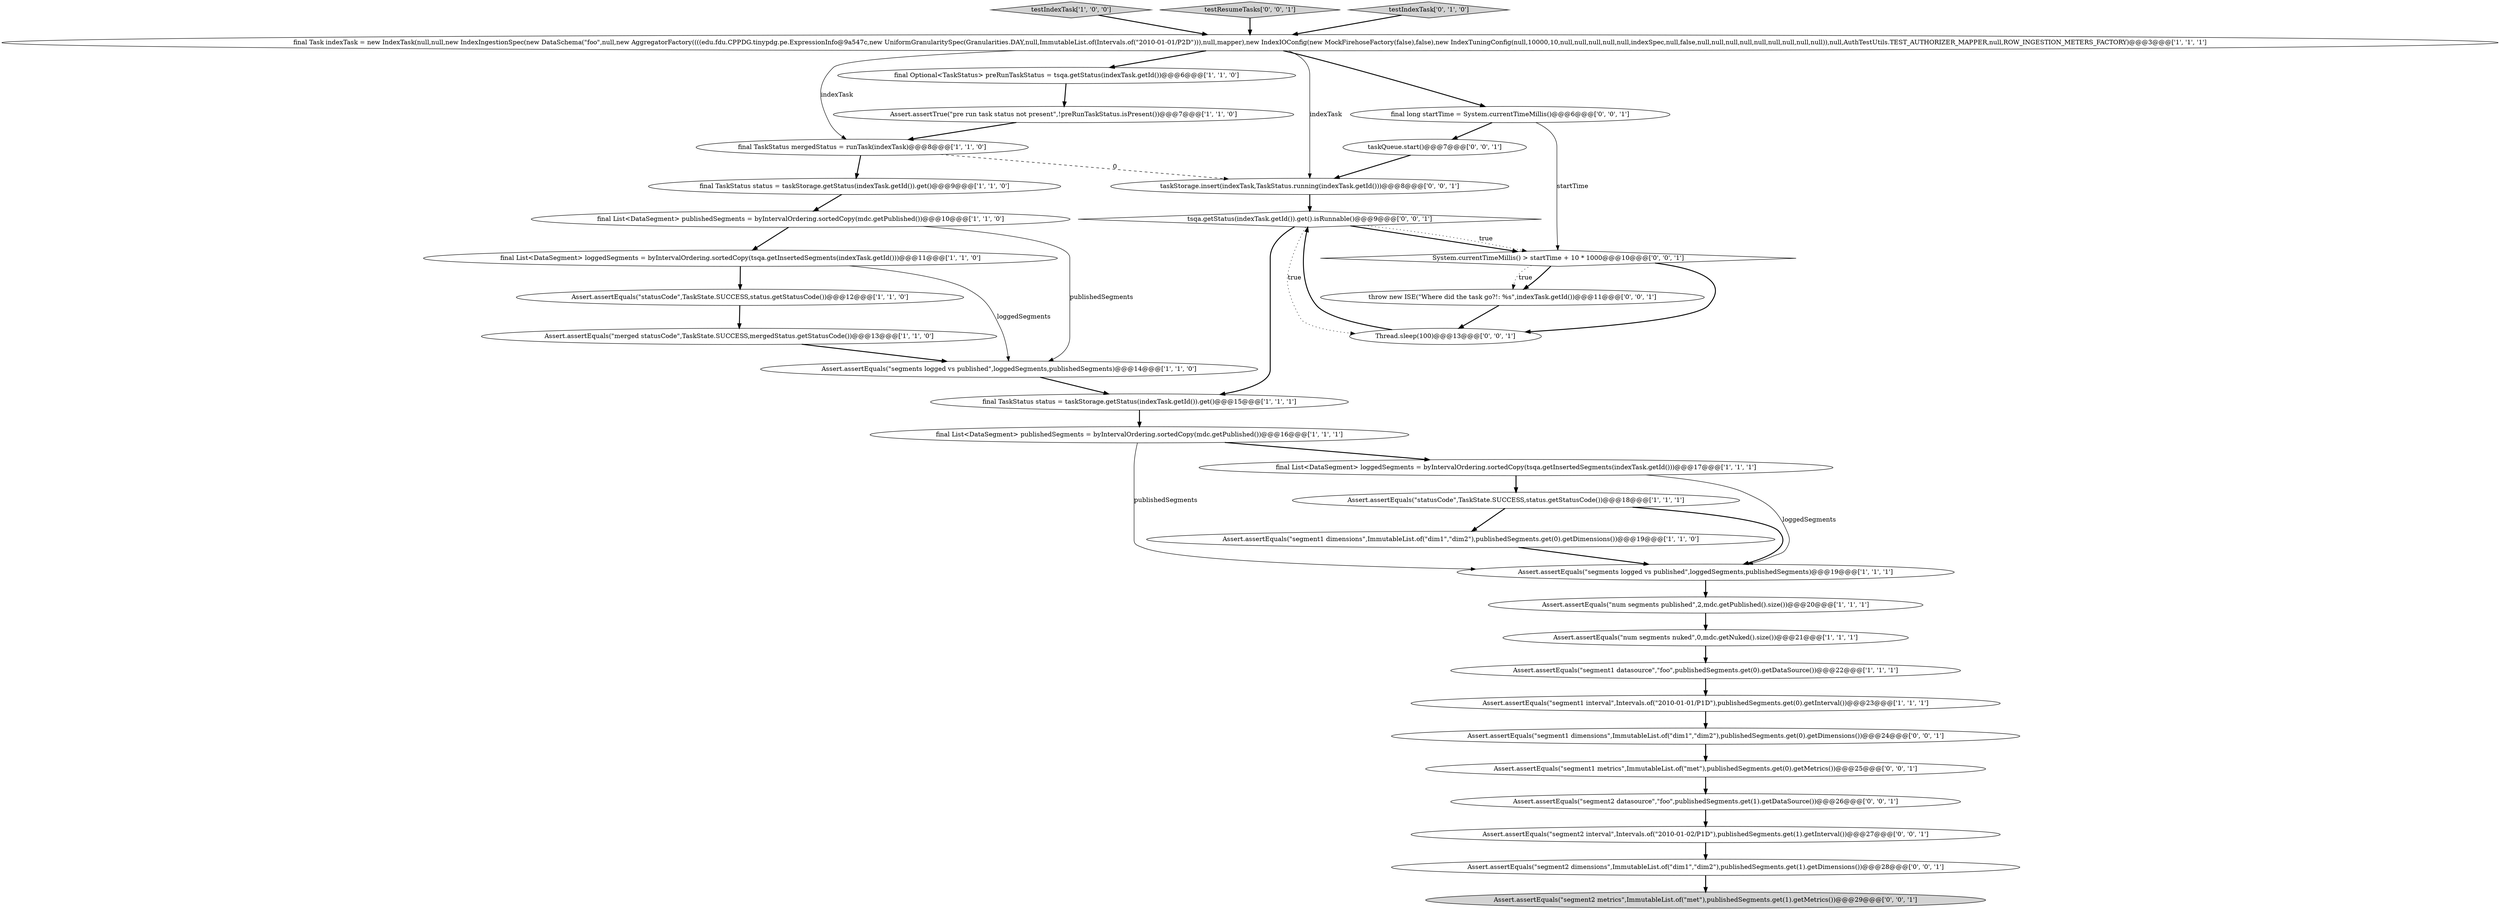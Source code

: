 digraph {
15 [style = filled, label = "final List<DataSegment> publishedSegments = byIntervalOrdering.sortedCopy(mdc.getPublished())@@@16@@@['1', '1', '1']", fillcolor = white, shape = ellipse image = "AAA0AAABBB1BBB"];
30 [style = filled, label = "Assert.assertEquals(\"segment2 metrics\",ImmutableList.of(\"met\"),publishedSegments.get(1).getMetrics())@@@29@@@['0', '0', '1']", fillcolor = lightgray, shape = ellipse image = "AAA0AAABBB3BBB"];
17 [style = filled, label = "final Task indexTask = new IndexTask(null,null,new IndexIngestionSpec(new DataSchema(\"foo\",null,new AggregatorFactory((((edu.fdu.CPPDG.tinypdg.pe.ExpressionInfo@9a547c,new UniformGranularitySpec(Granularities.DAY,null,ImmutableList.of(Intervals.of(\"2010-01-01/P2D\"))),null,mapper),new IndexIOConfig(new MockFirehoseFactory(false),false),new IndexTuningConfig(null,10000,10,null,null,null,null,null,indexSpec,null,false,null,null,null,null,null,null,null,null,null)),null,AuthTestUtils.TEST_AUTHORIZER_MAPPER,null,ROW_INGESTION_METERS_FACTORY)@@@3@@@['1', '1', '1']", fillcolor = white, shape = ellipse image = "AAA0AAABBB1BBB"];
3 [style = filled, label = "testIndexTask['1', '0', '0']", fillcolor = lightgray, shape = diamond image = "AAA0AAABBB1BBB"];
35 [style = filled, label = "Thread.sleep(100)@@@13@@@['0', '0', '1']", fillcolor = white, shape = ellipse image = "AAA0AAABBB3BBB"];
7 [style = filled, label = "Assert.assertEquals(\"segments logged vs published\",loggedSegments,publishedSegments)@@@14@@@['1', '1', '0']", fillcolor = white, shape = ellipse image = "AAA0AAABBB1BBB"];
33 [style = filled, label = "Assert.assertEquals(\"segment2 dimensions\",ImmutableList.of(\"dim1\",\"dim2\"),publishedSegments.get(1).getDimensions())@@@28@@@['0', '0', '1']", fillcolor = white, shape = ellipse image = "AAA0AAABBB3BBB"];
28 [style = filled, label = "final long startTime = System.currentTimeMillis()@@@6@@@['0', '0', '1']", fillcolor = white, shape = ellipse image = "AAA0AAABBB3BBB"];
29 [style = filled, label = "Assert.assertEquals(\"segment1 dimensions\",ImmutableList.of(\"dim1\",\"dim2\"),publishedSegments.get(0).getDimensions())@@@24@@@['0', '0', '1']", fillcolor = white, shape = ellipse image = "AAA0AAABBB3BBB"];
2 [style = filled, label = "Assert.assertEquals(\"segment1 datasource\",\"foo\",publishedSegments.get(0).getDataSource())@@@22@@@['1', '1', '1']", fillcolor = white, shape = ellipse image = "AAA0AAABBB1BBB"];
13 [style = filled, label = "final TaskStatus status = taskStorage.getStatus(indexTask.getId()).get()@@@9@@@['1', '1', '0']", fillcolor = white, shape = ellipse image = "AAA0AAABBB1BBB"];
11 [style = filled, label = "Assert.assertEquals(\"merged statusCode\",TaskState.SUCCESS,mergedStatus.getStatusCode())@@@13@@@['1', '1', '0']", fillcolor = white, shape = ellipse image = "AAA0AAABBB1BBB"];
10 [style = filled, label = "Assert.assertEquals(\"num segments nuked\",0,mdc.getNuked().size())@@@21@@@['1', '1', '1']", fillcolor = white, shape = ellipse image = "AAA0AAABBB1BBB"];
20 [style = filled, label = "Assert.assertEquals(\"segments logged vs published\",loggedSegments,publishedSegments)@@@19@@@['1', '1', '1']", fillcolor = white, shape = ellipse image = "AAA0AAABBB1BBB"];
23 [style = filled, label = "System.currentTimeMillis() > startTime + 10 * 1000@@@10@@@['0', '0', '1']", fillcolor = white, shape = diamond image = "AAA0AAABBB3BBB"];
6 [style = filled, label = "final TaskStatus status = taskStorage.getStatus(indexTask.getId()).get()@@@15@@@['1', '1', '1']", fillcolor = white, shape = ellipse image = "AAA0AAABBB1BBB"];
25 [style = filled, label = "tsqa.getStatus(indexTask.getId()).get().isRunnable()@@@9@@@['0', '0', '1']", fillcolor = white, shape = diamond image = "AAA0AAABBB3BBB"];
0 [style = filled, label = "Assert.assertEquals(\"statusCode\",TaskState.SUCCESS,status.getStatusCode())@@@18@@@['1', '1', '1']", fillcolor = white, shape = ellipse image = "AAA0AAABBB1BBB"];
34 [style = filled, label = "testResumeTasks['0', '0', '1']", fillcolor = lightgray, shape = diamond image = "AAA0AAABBB3BBB"];
5 [style = filled, label = "Assert.assertTrue(\"pre run task status not present\",!preRunTaskStatus.isPresent())@@@7@@@['1', '1', '0']", fillcolor = white, shape = ellipse image = "AAA0AAABBB1BBB"];
12 [style = filled, label = "Assert.assertEquals(\"segment1 interval\",Intervals.of(\"2010-01-01/P1D\"),publishedSegments.get(0).getInterval())@@@23@@@['1', '1', '1']", fillcolor = white, shape = ellipse image = "AAA0AAABBB1BBB"];
19 [style = filled, label = "final List<DataSegment> loggedSegments = byIntervalOrdering.sortedCopy(tsqa.getInsertedSegments(indexTask.getId()))@@@11@@@['1', '1', '0']", fillcolor = white, shape = ellipse image = "AAA0AAABBB1BBB"];
14 [style = filled, label = "final TaskStatus mergedStatus = runTask(indexTask)@@@8@@@['1', '1', '0']", fillcolor = white, shape = ellipse image = "AAA0AAABBB1BBB"];
8 [style = filled, label = "Assert.assertEquals(\"statusCode\",TaskState.SUCCESS,status.getStatusCode())@@@12@@@['1', '1', '0']", fillcolor = white, shape = ellipse image = "AAA0AAABBB1BBB"];
27 [style = filled, label = "Assert.assertEquals(\"segment2 interval\",Intervals.of(\"2010-01-02/P1D\"),publishedSegments.get(1).getInterval())@@@27@@@['0', '0', '1']", fillcolor = white, shape = ellipse image = "AAA0AAABBB3BBB"];
21 [style = filled, label = "testIndexTask['0', '1', '0']", fillcolor = lightgray, shape = diamond image = "AAA0AAABBB2BBB"];
4 [style = filled, label = "final Optional<TaskStatus> preRunTaskStatus = tsqa.getStatus(indexTask.getId())@@@6@@@['1', '1', '0']", fillcolor = white, shape = ellipse image = "AAA0AAABBB1BBB"];
22 [style = filled, label = "Assert.assertEquals(\"segment1 metrics\",ImmutableList.of(\"met\"),publishedSegments.get(0).getMetrics())@@@25@@@['0', '0', '1']", fillcolor = white, shape = ellipse image = "AAA0AAABBB3BBB"];
26 [style = filled, label = "Assert.assertEquals(\"segment2 datasource\",\"foo\",publishedSegments.get(1).getDataSource())@@@26@@@['0', '0', '1']", fillcolor = white, shape = ellipse image = "AAA0AAABBB3BBB"];
9 [style = filled, label = "final List<DataSegment> loggedSegments = byIntervalOrdering.sortedCopy(tsqa.getInsertedSegments(indexTask.getId()))@@@17@@@['1', '1', '1']", fillcolor = white, shape = ellipse image = "AAA0AAABBB1BBB"];
31 [style = filled, label = "taskStorage.insert(indexTask,TaskStatus.running(indexTask.getId()))@@@8@@@['0', '0', '1']", fillcolor = white, shape = ellipse image = "AAA0AAABBB3BBB"];
18 [style = filled, label = "final List<DataSegment> publishedSegments = byIntervalOrdering.sortedCopy(mdc.getPublished())@@@10@@@['1', '1', '0']", fillcolor = white, shape = ellipse image = "AAA0AAABBB1BBB"];
32 [style = filled, label = "throw new ISE(\"Where did the task go?!: %s\",indexTask.getId())@@@11@@@['0', '0', '1']", fillcolor = white, shape = ellipse image = "AAA0AAABBB3BBB"];
1 [style = filled, label = "Assert.assertEquals(\"segment1 dimensions\",ImmutableList.of(\"dim1\",\"dim2\"),publishedSegments.get(0).getDimensions())@@@19@@@['1', '1', '0']", fillcolor = white, shape = ellipse image = "AAA0AAABBB1BBB"];
24 [style = filled, label = "taskQueue.start()@@@7@@@['0', '0', '1']", fillcolor = white, shape = ellipse image = "AAA0AAABBB3BBB"];
16 [style = filled, label = "Assert.assertEquals(\"num segments published\",2,mdc.getPublished().size())@@@20@@@['1', '1', '1']", fillcolor = white, shape = ellipse image = "AAA0AAABBB1BBB"];
25->23 [style = bold, label=""];
19->7 [style = solid, label="loggedSegments"];
5->14 [style = bold, label=""];
23->32 [style = bold, label=""];
17->14 [style = solid, label="indexTask"];
27->33 [style = bold, label=""];
9->20 [style = solid, label="loggedSegments"];
10->2 [style = bold, label=""];
15->9 [style = bold, label=""];
25->35 [style = dotted, label="true"];
20->16 [style = bold, label=""];
6->15 [style = bold, label=""];
18->7 [style = solid, label="publishedSegments"];
4->5 [style = bold, label=""];
19->8 [style = bold, label=""];
21->17 [style = bold, label=""];
14->13 [style = bold, label=""];
7->6 [style = bold, label=""];
15->20 [style = solid, label="publishedSegments"];
9->0 [style = bold, label=""];
17->31 [style = solid, label="indexTask"];
23->32 [style = dotted, label="true"];
26->27 [style = bold, label=""];
34->17 [style = bold, label=""];
0->1 [style = bold, label=""];
16->10 [style = bold, label=""];
13->18 [style = bold, label=""];
11->7 [style = bold, label=""];
17->4 [style = bold, label=""];
8->11 [style = bold, label=""];
3->17 [style = bold, label=""];
23->35 [style = bold, label=""];
0->20 [style = bold, label=""];
33->30 [style = bold, label=""];
28->24 [style = bold, label=""];
32->35 [style = bold, label=""];
22->26 [style = bold, label=""];
14->31 [style = dashed, label="0"];
24->31 [style = bold, label=""];
18->19 [style = bold, label=""];
17->28 [style = bold, label=""];
12->29 [style = bold, label=""];
35->25 [style = bold, label=""];
29->22 [style = bold, label=""];
1->20 [style = bold, label=""];
25->6 [style = bold, label=""];
25->23 [style = dotted, label="true"];
31->25 [style = bold, label=""];
2->12 [style = bold, label=""];
28->23 [style = solid, label="startTime"];
}
